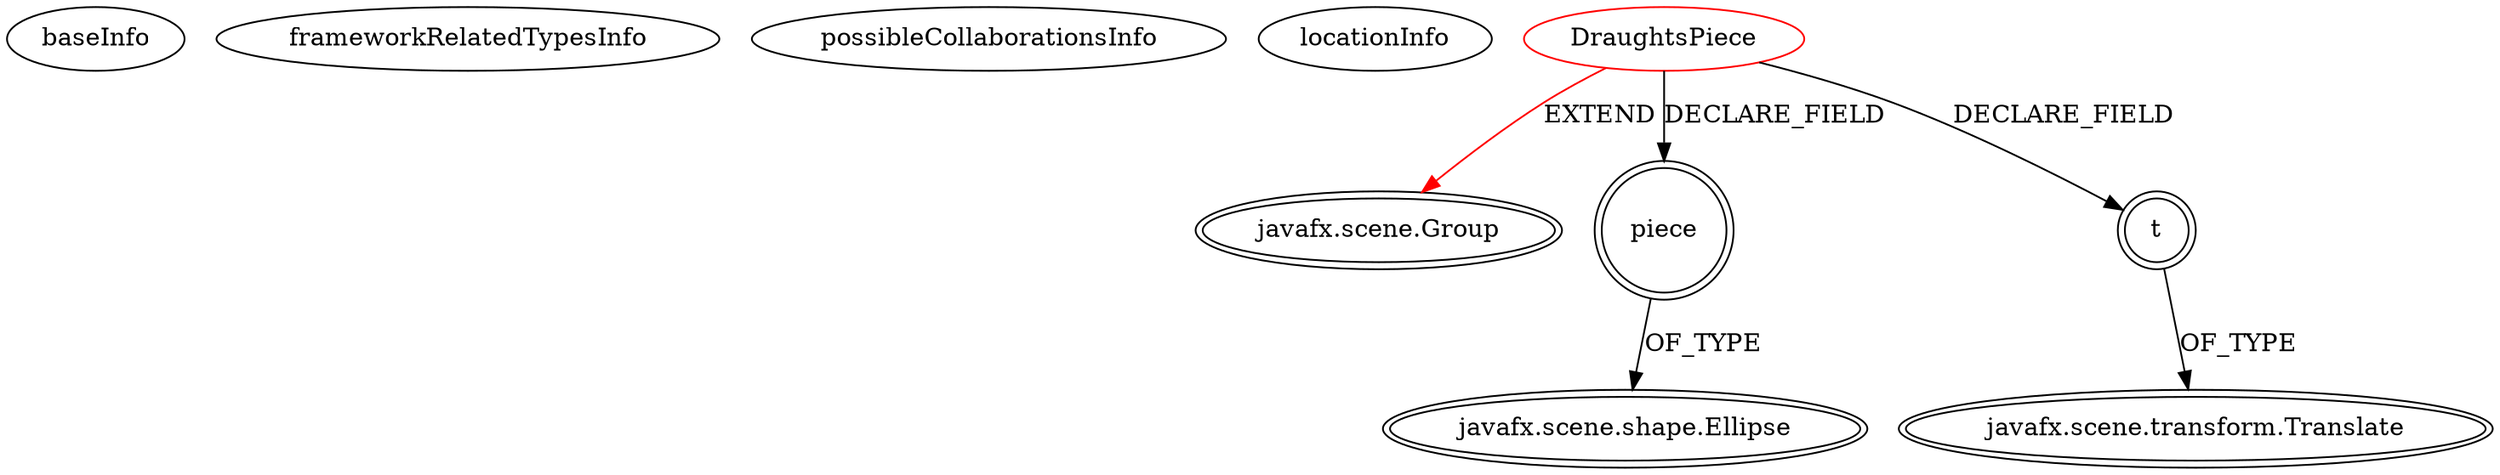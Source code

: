 digraph {
baseInfo[graphId=4611,category="extension_graph",isAnonymous=false,possibleRelation=false]
frameworkRelatedTypesInfo[0="javafx.scene.Group"]
possibleCollaborationsInfo[]
locationInfo[projectName="uinsion-Draughts",filePath="/uinsion-Draughts/Draughts-master/src/DraughtsPiece.java",contextSignature="DraughtsPiece",graphId="4611"]
0[label="DraughtsPiece",vertexType="ROOT_CLIENT_CLASS_DECLARATION",isFrameworkType=false,color=red]
1[label="javafx.scene.Group",vertexType="FRAMEWORK_CLASS_TYPE",isFrameworkType=true,peripheries=2]
2[label="piece",vertexType="FIELD_DECLARATION",isFrameworkType=true,peripheries=2,shape=circle]
3[label="javafx.scene.shape.Ellipse",vertexType="FRAMEWORK_CLASS_TYPE",isFrameworkType=true,peripheries=2]
4[label="t",vertexType="FIELD_DECLARATION",isFrameworkType=true,peripheries=2,shape=circle]
5[label="javafx.scene.transform.Translate",vertexType="FRAMEWORK_CLASS_TYPE",isFrameworkType=true,peripheries=2]
0->1[label="EXTEND",color=red]
0->2[label="DECLARE_FIELD"]
2->3[label="OF_TYPE"]
0->4[label="DECLARE_FIELD"]
4->5[label="OF_TYPE"]
}
